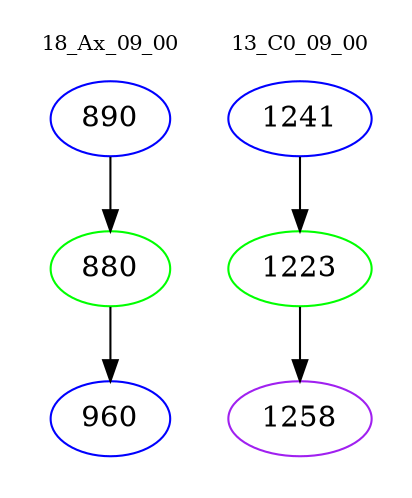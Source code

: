 digraph{
subgraph cluster_0 {
color = white
label = "18_Ax_09_00";
fontsize=10;
T0_890 [label="890", color="blue"]
T0_890 -> T0_880 [color="black"]
T0_880 [label="880", color="green"]
T0_880 -> T0_960 [color="black"]
T0_960 [label="960", color="blue"]
}
subgraph cluster_1 {
color = white
label = "13_C0_09_00";
fontsize=10;
T1_1241 [label="1241", color="blue"]
T1_1241 -> T1_1223 [color="black"]
T1_1223 [label="1223", color="green"]
T1_1223 -> T1_1258 [color="black"]
T1_1258 [label="1258", color="purple"]
}
}
